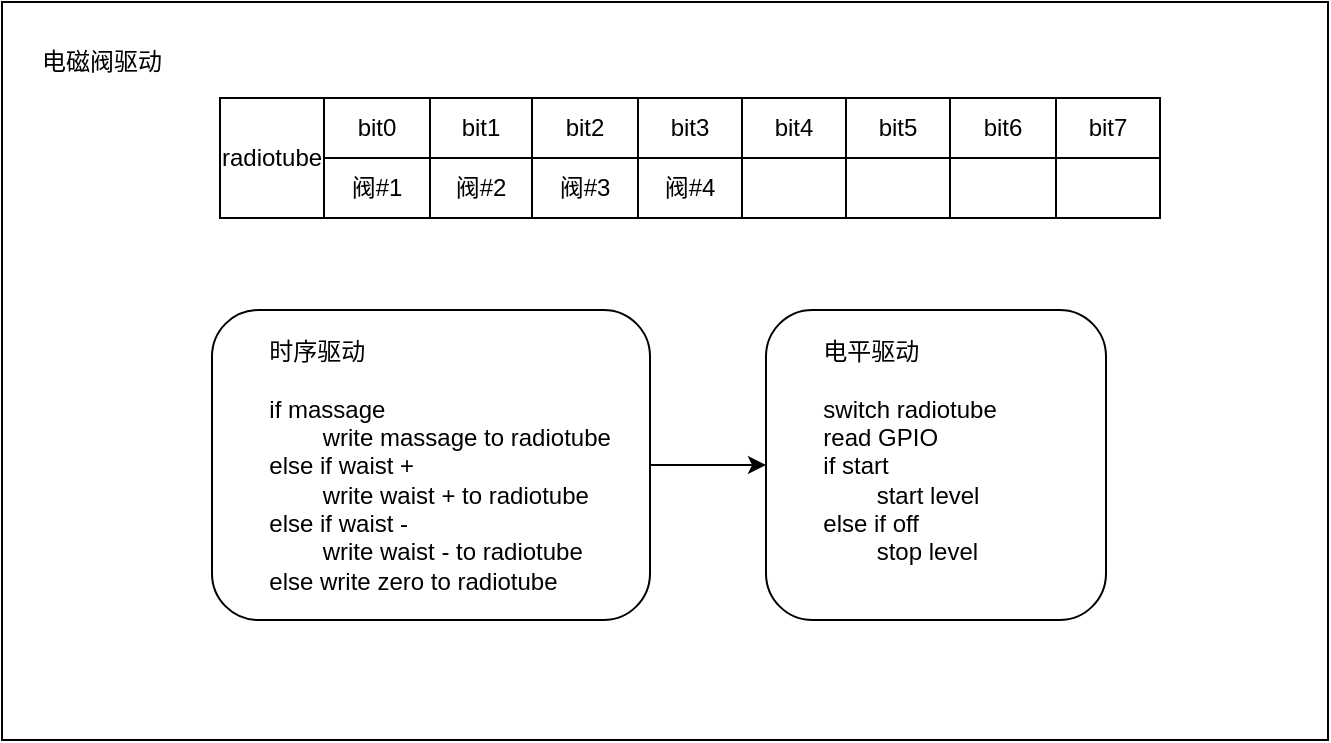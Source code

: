 <mxfile version="24.9.1">
  <diagram name="第 1 页" id="WR4mbxsvlNCXxoehokSA">
    <mxGraphModel dx="1259" dy="655" grid="0" gridSize="10" guides="1" tooltips="1" connect="1" arrows="1" fold="1" page="1" pageScale="1" pageWidth="827" pageHeight="1169" math="0" shadow="0">
      <root>
        <mxCell id="0" />
        <mxCell id="1" parent="0" />
        <mxCell id="LFfQwHr5nlGCXfS8GB3g-1" value="" style="rounded=0;whiteSpace=wrap;html=1;" vertex="1" parent="1">
          <mxGeometry x="75" y="65" width="663" height="369" as="geometry" />
        </mxCell>
        <mxCell id="LFfQwHr5nlGCXfS8GB3g-2" value="电磁阀驱动" style="text;html=1;align=center;verticalAlign=middle;whiteSpace=wrap;rounded=0;" vertex="1" parent="1">
          <mxGeometry x="90" y="80" width="70" height="30" as="geometry" />
        </mxCell>
        <mxCell id="LFfQwHr5nlGCXfS8GB3g-3" value="&lt;span style=&quot;white-space: pre;&quot;&gt;&#x9;&lt;/span&gt;电平驱动&lt;div&gt;&lt;br&gt;&lt;/div&gt;&lt;div&gt;&lt;span style=&quot;white-space: pre;&quot;&gt;&#x9;&lt;/span&gt;switch&amp;nbsp;&lt;span style=&quot;text-align: center; background-color: initial;&quot;&gt;radiotube&lt;/span&gt;&lt;br&gt;&lt;/div&gt;&lt;div&gt;&lt;span style=&quot;white-space: pre;&quot;&gt;&#x9;&lt;/span&gt;read GPIO&lt;br&gt;&lt;/div&gt;&lt;div&gt;&lt;span style=&quot;white-space: pre;&quot;&gt;&#x9;&lt;/span&gt;if start&lt;br&gt;&lt;/div&gt;&lt;div&gt;&lt;span style=&quot;white-space: pre;&quot;&gt;&#x9;&lt;span style=&quot;white-space: pre;&quot;&gt;&#x9;&lt;/span&gt;star&lt;/span&gt;t level&lt;br&gt;&lt;/div&gt;&lt;div&gt;&lt;span style=&quot;white-space: pre;&quot;&gt;&#x9;&lt;/span&gt;else if off&lt;br&gt;&lt;/div&gt;&lt;div&gt;&lt;span style=&quot;white-space: pre;&quot;&gt;&#x9;&lt;/span&gt;&lt;span style=&quot;white-space: pre;&quot;&gt;&#x9;&lt;/span&gt;stop level&lt;br&gt;&lt;/div&gt;&lt;div&gt;&lt;span style=&quot;white-space: pre;&quot;&gt;&#x9;&lt;/span&gt;&lt;/div&gt;" style="rounded=1;whiteSpace=wrap;html=1;align=left;" vertex="1" parent="1">
          <mxGeometry x="457" y="219" width="170" height="155" as="geometry" />
        </mxCell>
        <mxCell id="LFfQwHr5nlGCXfS8GB3g-315" value="" style="shape=table;startSize=0;container=1;collapsible=0;childLayout=tableLayout;" vertex="1" parent="1">
          <mxGeometry x="184" y="113" width="470" height="60" as="geometry" />
        </mxCell>
        <mxCell id="LFfQwHr5nlGCXfS8GB3g-316" value="" style="shape=tableRow;horizontal=0;startSize=0;swimlaneHead=0;swimlaneBody=0;strokeColor=inherit;top=0;left=0;bottom=0;right=0;collapsible=0;dropTarget=0;fillColor=none;points=[[0,0.5],[1,0.5]];portConstraint=eastwest;" vertex="1" parent="LFfQwHr5nlGCXfS8GB3g-315">
          <mxGeometry width="470" height="30" as="geometry" />
        </mxCell>
        <mxCell id="LFfQwHr5nlGCXfS8GB3g-317" value="radiotube" style="shape=partialRectangle;html=1;whiteSpace=wrap;connectable=0;strokeColor=inherit;overflow=hidden;fillColor=none;top=0;left=0;bottom=0;right=0;pointerEvents=1;rowspan=2;colspan=1;" vertex="1" parent="LFfQwHr5nlGCXfS8GB3g-316">
          <mxGeometry width="52" height="60" as="geometry">
            <mxRectangle width="52" height="30" as="alternateBounds" />
          </mxGeometry>
        </mxCell>
        <mxCell id="LFfQwHr5nlGCXfS8GB3g-318" value="bit0" style="shape=partialRectangle;html=1;whiteSpace=wrap;connectable=0;strokeColor=inherit;overflow=hidden;fillColor=none;top=0;left=0;bottom=0;right=0;pointerEvents=1;" vertex="1" parent="LFfQwHr5nlGCXfS8GB3g-316">
          <mxGeometry x="52" width="53" height="30" as="geometry">
            <mxRectangle width="53" height="30" as="alternateBounds" />
          </mxGeometry>
        </mxCell>
        <mxCell id="LFfQwHr5nlGCXfS8GB3g-319" value="bit1" style="shape=partialRectangle;html=1;whiteSpace=wrap;connectable=0;strokeColor=inherit;overflow=hidden;fillColor=none;top=0;left=0;bottom=0;right=0;pointerEvents=1;" vertex="1" parent="LFfQwHr5nlGCXfS8GB3g-316">
          <mxGeometry x="105" width="51" height="30" as="geometry">
            <mxRectangle width="51" height="30" as="alternateBounds" />
          </mxGeometry>
        </mxCell>
        <mxCell id="LFfQwHr5nlGCXfS8GB3g-320" value="bit2" style="shape=partialRectangle;html=1;whiteSpace=wrap;connectable=0;strokeColor=inherit;overflow=hidden;fillColor=none;top=0;left=0;bottom=0;right=0;pointerEvents=1;" vertex="1" parent="LFfQwHr5nlGCXfS8GB3g-316">
          <mxGeometry x="156" width="53" height="30" as="geometry">
            <mxRectangle width="53" height="30" as="alternateBounds" />
          </mxGeometry>
        </mxCell>
        <mxCell id="LFfQwHr5nlGCXfS8GB3g-321" value="bit3" style="shape=partialRectangle;html=1;whiteSpace=wrap;connectable=0;strokeColor=inherit;overflow=hidden;fillColor=none;top=0;left=0;bottom=0;right=0;pointerEvents=1;" vertex="1" parent="LFfQwHr5nlGCXfS8GB3g-316">
          <mxGeometry x="209" width="52" height="30" as="geometry">
            <mxRectangle width="52" height="30" as="alternateBounds" />
          </mxGeometry>
        </mxCell>
        <mxCell id="LFfQwHr5nlGCXfS8GB3g-322" value="bit4" style="shape=partialRectangle;html=1;whiteSpace=wrap;connectable=0;strokeColor=inherit;overflow=hidden;fillColor=none;top=0;left=0;bottom=0;right=0;pointerEvents=1;" vertex="1" parent="LFfQwHr5nlGCXfS8GB3g-316">
          <mxGeometry x="261" width="52" height="30" as="geometry">
            <mxRectangle width="52" height="30" as="alternateBounds" />
          </mxGeometry>
        </mxCell>
        <mxCell id="LFfQwHr5nlGCXfS8GB3g-323" value="bit5" style="shape=partialRectangle;html=1;whiteSpace=wrap;connectable=0;strokeColor=inherit;overflow=hidden;fillColor=none;top=0;left=0;bottom=0;right=0;pointerEvents=1;" vertex="1" parent="LFfQwHr5nlGCXfS8GB3g-316">
          <mxGeometry x="313" width="52" height="30" as="geometry">
            <mxRectangle width="52" height="30" as="alternateBounds" />
          </mxGeometry>
        </mxCell>
        <mxCell id="LFfQwHr5nlGCXfS8GB3g-324" value="bit6" style="shape=partialRectangle;html=1;whiteSpace=wrap;connectable=0;strokeColor=inherit;overflow=hidden;fillColor=none;top=0;left=0;bottom=0;right=0;pointerEvents=1;" vertex="1" parent="LFfQwHr5nlGCXfS8GB3g-316">
          <mxGeometry x="365" width="53" height="30" as="geometry">
            <mxRectangle width="53" height="30" as="alternateBounds" />
          </mxGeometry>
        </mxCell>
        <mxCell id="LFfQwHr5nlGCXfS8GB3g-325" value="bit7" style="shape=partialRectangle;html=1;whiteSpace=wrap;connectable=0;strokeColor=inherit;overflow=hidden;fillColor=none;top=0;left=0;bottom=0;right=0;pointerEvents=1;" vertex="1" parent="LFfQwHr5nlGCXfS8GB3g-316">
          <mxGeometry x="418" width="52" height="30" as="geometry">
            <mxRectangle width="52" height="30" as="alternateBounds" />
          </mxGeometry>
        </mxCell>
        <mxCell id="LFfQwHr5nlGCXfS8GB3g-326" value="" style="shape=tableRow;horizontal=0;startSize=0;swimlaneHead=0;swimlaneBody=0;strokeColor=inherit;top=0;left=0;bottom=0;right=0;collapsible=0;dropTarget=0;fillColor=none;points=[[0,0.5],[1,0.5]];portConstraint=eastwest;" vertex="1" parent="LFfQwHr5nlGCXfS8GB3g-315">
          <mxGeometry y="30" width="470" height="30" as="geometry" />
        </mxCell>
        <mxCell id="LFfQwHr5nlGCXfS8GB3g-327" value="" style="shape=partialRectangle;html=1;whiteSpace=wrap;connectable=0;strokeColor=inherit;overflow=hidden;fillColor=none;top=0;left=0;bottom=0;right=0;pointerEvents=1;" vertex="1" visible="0" parent="LFfQwHr5nlGCXfS8GB3g-326">
          <mxGeometry width="52" height="30" as="geometry">
            <mxRectangle width="52" height="30" as="alternateBounds" />
          </mxGeometry>
        </mxCell>
        <mxCell id="LFfQwHr5nlGCXfS8GB3g-328" value="阀#1" style="shape=partialRectangle;html=1;whiteSpace=wrap;connectable=0;strokeColor=inherit;overflow=hidden;fillColor=none;top=0;left=0;bottom=0;right=0;pointerEvents=1;" vertex="1" parent="LFfQwHr5nlGCXfS8GB3g-326">
          <mxGeometry x="52" width="53" height="30" as="geometry">
            <mxRectangle width="53" height="30" as="alternateBounds" />
          </mxGeometry>
        </mxCell>
        <mxCell id="LFfQwHr5nlGCXfS8GB3g-329" value="阀#2" style="shape=partialRectangle;html=1;whiteSpace=wrap;connectable=0;strokeColor=inherit;overflow=hidden;fillColor=none;top=0;left=0;bottom=0;right=0;pointerEvents=1;" vertex="1" parent="LFfQwHr5nlGCXfS8GB3g-326">
          <mxGeometry x="105" width="51" height="30" as="geometry">
            <mxRectangle width="51" height="30" as="alternateBounds" />
          </mxGeometry>
        </mxCell>
        <mxCell id="LFfQwHr5nlGCXfS8GB3g-330" value="阀#3" style="shape=partialRectangle;html=1;whiteSpace=wrap;connectable=0;strokeColor=inherit;overflow=hidden;fillColor=none;top=0;left=0;bottom=0;right=0;pointerEvents=1;" vertex="1" parent="LFfQwHr5nlGCXfS8GB3g-326">
          <mxGeometry x="156" width="53" height="30" as="geometry">
            <mxRectangle width="53" height="30" as="alternateBounds" />
          </mxGeometry>
        </mxCell>
        <mxCell id="LFfQwHr5nlGCXfS8GB3g-331" value="阀#4" style="shape=partialRectangle;html=1;whiteSpace=wrap;connectable=0;strokeColor=inherit;overflow=hidden;fillColor=none;top=0;left=0;bottom=0;right=0;pointerEvents=1;" vertex="1" parent="LFfQwHr5nlGCXfS8GB3g-326">
          <mxGeometry x="209" width="52" height="30" as="geometry">
            <mxRectangle width="52" height="30" as="alternateBounds" />
          </mxGeometry>
        </mxCell>
        <mxCell id="LFfQwHr5nlGCXfS8GB3g-332" value="" style="shape=partialRectangle;html=1;whiteSpace=wrap;connectable=0;strokeColor=inherit;overflow=hidden;fillColor=none;top=0;left=0;bottom=0;right=0;pointerEvents=1;" vertex="1" parent="LFfQwHr5nlGCXfS8GB3g-326">
          <mxGeometry x="261" width="52" height="30" as="geometry">
            <mxRectangle width="52" height="30" as="alternateBounds" />
          </mxGeometry>
        </mxCell>
        <mxCell id="LFfQwHr5nlGCXfS8GB3g-333" value="" style="shape=partialRectangle;html=1;whiteSpace=wrap;connectable=0;strokeColor=inherit;overflow=hidden;fillColor=none;top=0;left=0;bottom=0;right=0;pointerEvents=1;" vertex="1" parent="LFfQwHr5nlGCXfS8GB3g-326">
          <mxGeometry x="313" width="52" height="30" as="geometry">
            <mxRectangle width="52" height="30" as="alternateBounds" />
          </mxGeometry>
        </mxCell>
        <mxCell id="LFfQwHr5nlGCXfS8GB3g-334" value="" style="shape=partialRectangle;html=1;whiteSpace=wrap;connectable=0;strokeColor=inherit;overflow=hidden;fillColor=none;top=0;left=0;bottom=0;right=0;pointerEvents=1;" vertex="1" parent="LFfQwHr5nlGCXfS8GB3g-326">
          <mxGeometry x="365" width="53" height="30" as="geometry">
            <mxRectangle width="53" height="30" as="alternateBounds" />
          </mxGeometry>
        </mxCell>
        <mxCell id="LFfQwHr5nlGCXfS8GB3g-335" value="" style="shape=partialRectangle;html=1;whiteSpace=wrap;connectable=0;strokeColor=inherit;overflow=hidden;fillColor=none;top=0;left=0;bottom=0;right=0;pointerEvents=1;" vertex="1" parent="LFfQwHr5nlGCXfS8GB3g-326">
          <mxGeometry x="418" width="52" height="30" as="geometry">
            <mxRectangle width="52" height="30" as="alternateBounds" />
          </mxGeometry>
        </mxCell>
        <mxCell id="LFfQwHr5nlGCXfS8GB3g-339" style="edgeStyle=orthogonalEdgeStyle;rounded=0;orthogonalLoop=1;jettySize=auto;html=1;" edge="1" parent="1" source="LFfQwHr5nlGCXfS8GB3g-337" target="LFfQwHr5nlGCXfS8GB3g-3">
          <mxGeometry relative="1" as="geometry" />
        </mxCell>
        <mxCell id="LFfQwHr5nlGCXfS8GB3g-337" value="&lt;span style=&quot;white-space: pre;&quot;&gt;&#x9;&lt;/span&gt;时序驱动&lt;div&gt;&lt;br&gt;&lt;/div&gt;&lt;div&gt;&lt;span style=&quot;white-space: pre;&quot;&gt;&#x9;&lt;/span&gt;if massage&lt;br&gt;&lt;/div&gt;&lt;div&gt;&lt;span style=&quot;white-space: pre;&quot;&gt;&#x9;&lt;/span&gt;&lt;span style=&quot;white-space: pre;&quot;&gt;&#x9;&lt;/span&gt;write massage to radiotube&lt;br&gt;&lt;/div&gt;&lt;div&gt;&lt;span style=&quot;white-space: pre;&quot;&gt;&#x9;&lt;/span&gt;else if waist +&lt;br&gt;&lt;/div&gt;&lt;div&gt;&lt;span style=&quot;white-space: pre;&quot;&gt;&#x9;&lt;/span&gt;&lt;span style=&quot;white-space: pre;&quot;&gt;&#x9;&lt;/span&gt;&lt;span style=&quot;background-color: initial;&quot;&gt;write&amp;nbsp;&lt;/span&gt;waist +&lt;span style=&quot;background-color: initial;&quot;&gt;&amp;nbsp;to radiotube&lt;/span&gt;&lt;br&gt;&lt;/div&gt;&lt;div&gt;&lt;span style=&quot;background-color: initial;&quot;&gt;&lt;span style=&quot;white-space: pre;&quot;&gt;&#x9;&lt;/span&gt;else if waist -&lt;br&gt;&lt;/span&gt;&lt;/div&gt;&lt;div&gt;&lt;span style=&quot;white-space: pre;&quot;&gt;&#x9;&lt;span style=&quot;white-space: pre;&quot;&gt;&#x9;&lt;/span&gt;&lt;/span&gt;&lt;span style=&quot;background-color: initial;&quot;&gt;write&amp;nbsp;&lt;/span&gt;&lt;span style=&quot;background-color: initial;&quot;&gt;waist -&lt;/span&gt;&lt;span style=&quot;background-color: initial;&quot;&gt;&amp;nbsp;to radiotube&lt;/span&gt;&lt;/div&gt;&lt;div&gt;&lt;span style=&quot;white-space: pre;&quot;&gt;&#x9;&lt;/span&gt;else write zero to&amp;nbsp;&lt;span style=&quot;background-color: initial;&quot;&gt;radiotube&lt;/span&gt;&lt;br&gt;&lt;/div&gt;" style="rounded=1;whiteSpace=wrap;html=1;align=left;" vertex="1" parent="1">
          <mxGeometry x="180" y="219" width="219" height="155" as="geometry" />
        </mxCell>
      </root>
    </mxGraphModel>
  </diagram>
</mxfile>
